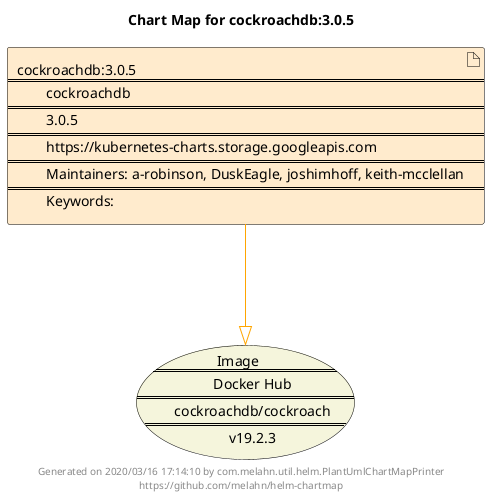 @startuml
skinparam linetype ortho
skinparam backgroundColor white
skinparam usecaseBorderColor black
skinparam usecaseArrowColor LightSlateGray
skinparam artifactBorderColor black
skinparam artifactArrowColor LightSlateGray

title Chart Map for cockroachdb:3.0.5

'There is one referenced Helm Chart
artifact "cockroachdb:3.0.5\n====\n\tcockroachdb\n====\n\t3.0.5\n====\n\thttps://kubernetes-charts.storage.googleapis.com\n====\n\tMaintainers: a-robinson, DuskEagle, joshimhoff, keith-mcclellan\n====\n\tKeywords: " as cockroachdb_3_0_5 #BlanchedAlmond

'There is one referenced Docker Image
usecase "Image\n====\n\tDocker Hub\n====\n\tcockroachdb/cockroach\n====\n\tv19.2.3" as cockroachdb_cockroach_v19_2_3 #Beige

'Chart Dependencies
cockroachdb_3_0_5--[#orange]-|>cockroachdb_cockroach_v19_2_3

center footer Generated on 2020/03/16 17:14:10 by com.melahn.util.helm.PlantUmlChartMapPrinter\nhttps://github.com/melahn/helm-chartmap
@enduml
